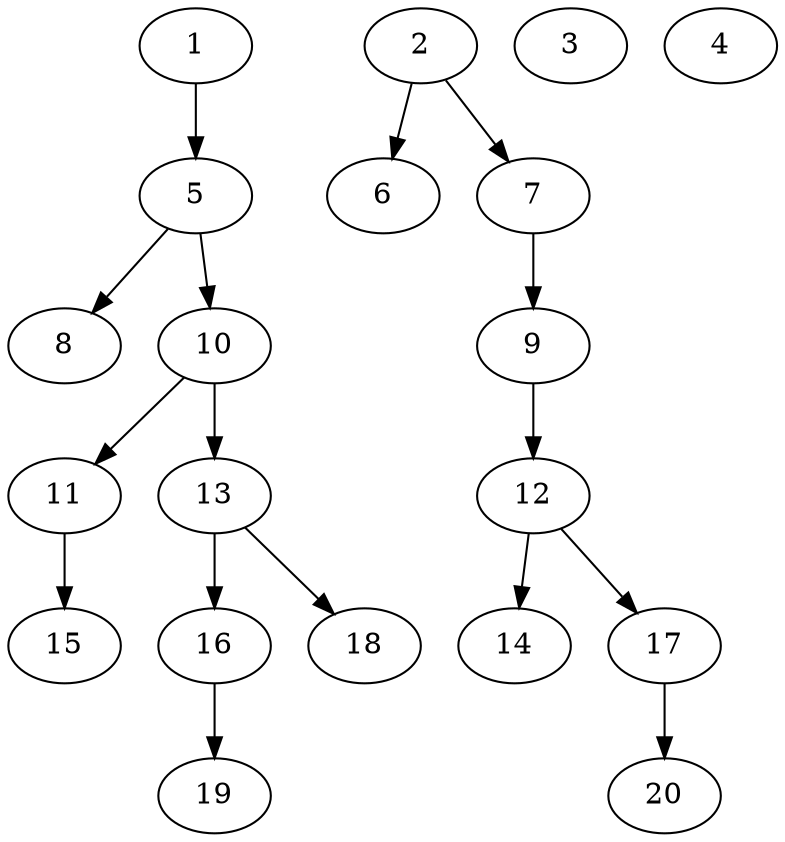 // DAG (tier=1-easy, mode=compute, n=20, ccr=0.296, fat=0.486, density=0.240, regular=0.694, jump=0.072, mindata=262144, maxdata=2097152)
// DAG automatically generated by daggen at Sun Aug 24 16:33:32 2025
// /home/ermia/Project/Environments/daggen/bin/daggen --dot --ccr 0.296 --fat 0.486 --regular 0.694 --density 0.240 --jump 0.072 --mindata 262144 --maxdata 2097152 -n 20 
digraph G {
  1 [size="1398195129692454912", alpha="0.07", expect_size="699097564846227456"]
  1 -> 5 [size ="10003113050112"]
  2 [size="3580565826375254016", alpha="0.15", expect_size="1790282913187627008"]
  2 -> 6 [size ="18723675045888"]
  2 -> 7 [size ="18723675045888"]
  3 [size="6324891908082499584", alpha="0.19", expect_size="3162445954041249792"]
  4 [size="1419160403115131", alpha="0.05", expect_size="709580201557565"]
  5 [size="3003536052108394496", alpha="0.14", expect_size="1501768026054197248"]
  5 -> 8 [size ="16653744078848"]
  5 -> 10 [size ="16653744078848"]
  6 [size="11007112096458094", alpha="0.13", expect_size="5503556048229047"]
  7 [size="458140474361796", alpha="0.14", expect_size="229070237180898"]
  7 -> 9 [size ="10298392051712"]
  8 [size="78984511924207616", alpha="0.11", expect_size="39492255962103808"]
  9 [size="88666937859375", alpha="0.17", expect_size="44333468929687"]
  9 -> 12 [size ="2097152000000"]
  10 [size="1402829024053560", alpha="0.19", expect_size="701414512026780"]
  10 -> 11 [size ="1295612116992"]
  10 -> 13 [size ="1295612116992"]
  11 [size="5454155302846857216", alpha="0.15", expect_size="2727077651423428608"]
  11 -> 15 [size ="24788009484288"]
  12 [size="230856296689175", alpha="0.19", expect_size="115428148344587"]
  12 -> 14 [size ="5090551267328"]
  12 -> 17 [size ="5090551267328"]
  13 [size="7180299593576349696", alpha="0.06", expect_size="3590149796788174848"]
  13 -> 16 [size ="29774994997248"]
  13 -> 18 [size ="29774994997248"]
  14 [size="352272891073922", alpha="0.19", expect_size="176136445536961"]
  15 [size="80693252851761152", alpha="0.04", expect_size="40346626425880576"]
  16 [size="673410200881206", alpha="0.18", expect_size="336705100440603"]
  16 -> 19 [size ="22699782963200"]
  17 [size="9196376818779684864", alpha="0.02", expect_size="4598188409389842432"]
  17 -> 20 [size ="35115686166528"]
  18 [size="649506805524372", alpha="0.17", expect_size="324753402762186"]
  19 [size="7851931028321992704", alpha="0.05", expect_size="3925965514160996352"]
  20 [size="576931148163325", alpha="0.10", expect_size="288465574081662"]
}